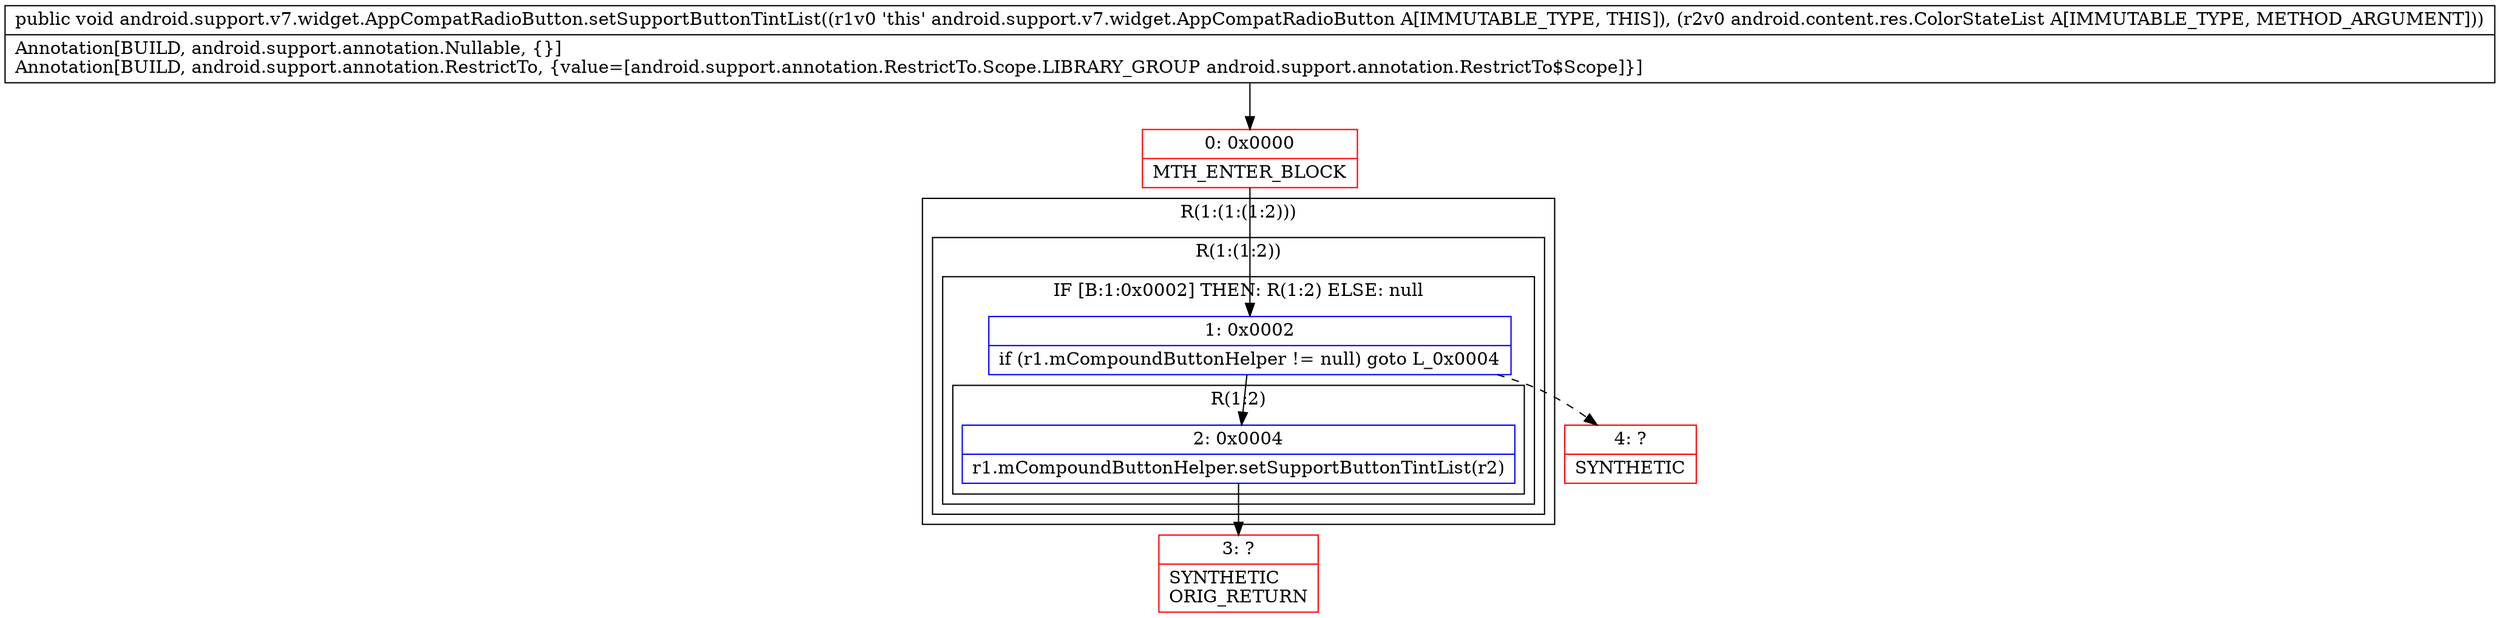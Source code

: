 digraph "CFG forandroid.support.v7.widget.AppCompatRadioButton.setSupportButtonTintList(Landroid\/content\/res\/ColorStateList;)V" {
subgraph cluster_Region_1420193167 {
label = "R(1:(1:(1:2)))";
node [shape=record,color=blue];
subgraph cluster_Region_1075019105 {
label = "R(1:(1:2))";
node [shape=record,color=blue];
subgraph cluster_IfRegion_662076759 {
label = "IF [B:1:0x0002] THEN: R(1:2) ELSE: null";
node [shape=record,color=blue];
Node_1 [shape=record,label="{1\:\ 0x0002|if (r1.mCompoundButtonHelper != null) goto L_0x0004\l}"];
subgraph cluster_Region_1123066330 {
label = "R(1:2)";
node [shape=record,color=blue];
Node_2 [shape=record,label="{2\:\ 0x0004|r1.mCompoundButtonHelper.setSupportButtonTintList(r2)\l}"];
}
}
}
}
Node_0 [shape=record,color=red,label="{0\:\ 0x0000|MTH_ENTER_BLOCK\l}"];
Node_3 [shape=record,color=red,label="{3\:\ ?|SYNTHETIC\lORIG_RETURN\l}"];
Node_4 [shape=record,color=red,label="{4\:\ ?|SYNTHETIC\l}"];
MethodNode[shape=record,label="{public void android.support.v7.widget.AppCompatRadioButton.setSupportButtonTintList((r1v0 'this' android.support.v7.widget.AppCompatRadioButton A[IMMUTABLE_TYPE, THIS]), (r2v0 android.content.res.ColorStateList A[IMMUTABLE_TYPE, METHOD_ARGUMENT]))  | Annotation[BUILD, android.support.annotation.Nullable, \{\}]\lAnnotation[BUILD, android.support.annotation.RestrictTo, \{value=[android.support.annotation.RestrictTo.Scope.LIBRARY_GROUP android.support.annotation.RestrictTo$Scope]\}]\l}"];
MethodNode -> Node_0;
Node_1 -> Node_2;
Node_1 -> Node_4[style=dashed];
Node_2 -> Node_3;
Node_0 -> Node_1;
}

